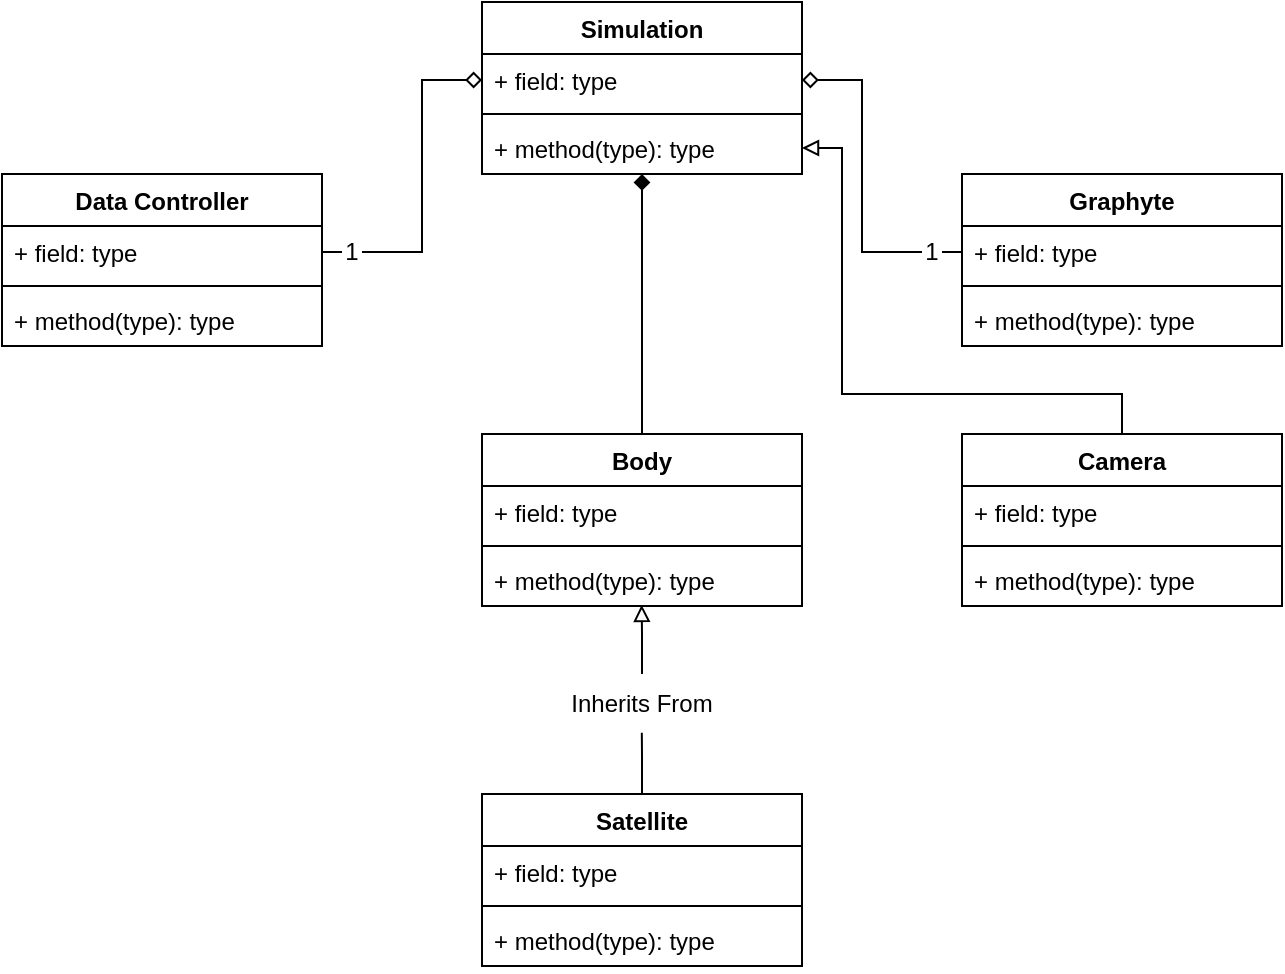 <mxfile version="20.8.23" type="device"><diagram name="Page-1" id="oBfpZdtGTjkemmjYT7Ot"><mxGraphModel dx="1400" dy="721" grid="1" gridSize="10" guides="1" tooltips="1" connect="1" arrows="1" fold="1" page="1" pageScale="1" pageWidth="827" pageHeight="1169" math="0" shadow="0"><root><mxCell id="0"/><mxCell id="1" parent="0"/><mxCell id="GvXqbzBA99INUB9rZDWq-34" style="edgeStyle=orthogonalEdgeStyle;rounded=0;orthogonalLoop=1;jettySize=auto;html=1;entryX=0.5;entryY=0;entryDx=0;entryDy=0;endArrow=none;endFill=0;startArrow=diamond;startFill=1;" edge="1" parent="1" source="GvXqbzBA99INUB9rZDWq-1" target="GvXqbzBA99INUB9rZDWq-5"><mxGeometry relative="1" as="geometry"/></mxCell><mxCell id="GvXqbzBA99INUB9rZDWq-1" value="Simulation" style="swimlane;fontStyle=1;align=center;verticalAlign=top;childLayout=stackLayout;horizontal=1;startSize=26;horizontalStack=0;resizeParent=1;resizeParentMax=0;resizeLast=0;collapsible=1;marginBottom=0;" vertex="1" parent="1"><mxGeometry x="320" y="154" width="160" height="86" as="geometry"/></mxCell><mxCell id="GvXqbzBA99INUB9rZDWq-2" value="+ field: type" style="text;strokeColor=none;fillColor=none;align=left;verticalAlign=top;spacingLeft=4;spacingRight=4;overflow=hidden;rotatable=0;points=[[0,0.5],[1,0.5]];portConstraint=eastwest;" vertex="1" parent="GvXqbzBA99INUB9rZDWq-1"><mxGeometry y="26" width="160" height="26" as="geometry"/></mxCell><mxCell id="GvXqbzBA99INUB9rZDWq-3" value="" style="line;strokeWidth=1;fillColor=none;align=left;verticalAlign=middle;spacingTop=-1;spacingLeft=3;spacingRight=3;rotatable=0;labelPosition=right;points=[];portConstraint=eastwest;strokeColor=inherit;" vertex="1" parent="GvXqbzBA99INUB9rZDWq-1"><mxGeometry y="52" width="160" height="8" as="geometry"/></mxCell><mxCell id="GvXqbzBA99INUB9rZDWq-4" value="+ method(type): type" style="text;strokeColor=none;fillColor=none;align=left;verticalAlign=top;spacingLeft=4;spacingRight=4;overflow=hidden;rotatable=0;points=[[0,0.5],[1,0.5]];portConstraint=eastwest;" vertex="1" parent="GvXqbzBA99INUB9rZDWq-1"><mxGeometry y="60" width="160" height="26" as="geometry"/></mxCell><mxCell id="GvXqbzBA99INUB9rZDWq-5" value="Body" style="swimlane;fontStyle=1;align=center;verticalAlign=top;childLayout=stackLayout;horizontal=1;startSize=26;horizontalStack=0;resizeParent=1;resizeParentMax=0;resizeLast=0;collapsible=1;marginBottom=0;" vertex="1" parent="1"><mxGeometry x="320" y="370" width="160" height="86" as="geometry"/></mxCell><mxCell id="GvXqbzBA99INUB9rZDWq-6" value="+ field: type" style="text;strokeColor=none;fillColor=none;align=left;verticalAlign=top;spacingLeft=4;spacingRight=4;overflow=hidden;rotatable=0;points=[[0,0.5],[1,0.5]];portConstraint=eastwest;" vertex="1" parent="GvXqbzBA99INUB9rZDWq-5"><mxGeometry y="26" width="160" height="26" as="geometry"/></mxCell><mxCell id="GvXqbzBA99INUB9rZDWq-7" value="" style="line;strokeWidth=1;fillColor=none;align=left;verticalAlign=middle;spacingTop=-1;spacingLeft=3;spacingRight=3;rotatable=0;labelPosition=right;points=[];portConstraint=eastwest;strokeColor=inherit;" vertex="1" parent="GvXqbzBA99INUB9rZDWq-5"><mxGeometry y="52" width="160" height="8" as="geometry"/></mxCell><mxCell id="GvXqbzBA99INUB9rZDWq-8" value="+ method(type): type" style="text;strokeColor=none;fillColor=none;align=left;verticalAlign=top;spacingLeft=4;spacingRight=4;overflow=hidden;rotatable=0;points=[[0,0.5],[1,0.5]];portConstraint=eastwest;" vertex="1" parent="GvXqbzBA99INUB9rZDWq-5"><mxGeometry y="60" width="160" height="26" as="geometry"/></mxCell><mxCell id="GvXqbzBA99INUB9rZDWq-36" style="edgeStyle=orthogonalEdgeStyle;rounded=0;orthogonalLoop=1;jettySize=auto;html=1;entryX=0.499;entryY=0.978;entryDx=0;entryDy=0;entryPerimeter=0;startArrow=none;startFill=0;endArrow=block;endFill=0;" edge="1" parent="1" source="GvXqbzBA99INUB9rZDWq-37" target="GvXqbzBA99INUB9rZDWq-8"><mxGeometry relative="1" as="geometry"/></mxCell><mxCell id="GvXqbzBA99INUB9rZDWq-9" value="Satellite" style="swimlane;fontStyle=1;align=center;verticalAlign=top;childLayout=stackLayout;horizontal=1;startSize=26;horizontalStack=0;resizeParent=1;resizeParentMax=0;resizeLast=0;collapsible=1;marginBottom=0;" vertex="1" parent="1"><mxGeometry x="320" y="550" width="160" height="86" as="geometry"/></mxCell><mxCell id="GvXqbzBA99INUB9rZDWq-10" value="+ field: type" style="text;strokeColor=none;fillColor=none;align=left;verticalAlign=top;spacingLeft=4;spacingRight=4;overflow=hidden;rotatable=0;points=[[0,0.5],[1,0.5]];portConstraint=eastwest;" vertex="1" parent="GvXqbzBA99INUB9rZDWq-9"><mxGeometry y="26" width="160" height="26" as="geometry"/></mxCell><mxCell id="GvXqbzBA99INUB9rZDWq-11" value="" style="line;strokeWidth=1;fillColor=none;align=left;verticalAlign=middle;spacingTop=-1;spacingLeft=3;spacingRight=3;rotatable=0;labelPosition=right;points=[];portConstraint=eastwest;strokeColor=inherit;" vertex="1" parent="GvXqbzBA99INUB9rZDWq-9"><mxGeometry y="52" width="160" height="8" as="geometry"/></mxCell><mxCell id="GvXqbzBA99INUB9rZDWq-12" value="+ method(type): type" style="text;strokeColor=none;fillColor=none;align=left;verticalAlign=top;spacingLeft=4;spacingRight=4;overflow=hidden;rotatable=0;points=[[0,0.5],[1,0.5]];portConstraint=eastwest;" vertex="1" parent="GvXqbzBA99INUB9rZDWq-9"><mxGeometry y="60" width="160" height="26" as="geometry"/></mxCell><mxCell id="GvXqbzBA99INUB9rZDWq-13" value="Graphyte" style="swimlane;fontStyle=1;align=center;verticalAlign=top;childLayout=stackLayout;horizontal=1;startSize=26;horizontalStack=0;resizeParent=1;resizeParentMax=0;resizeLast=0;collapsible=1;marginBottom=0;" vertex="1" parent="1"><mxGeometry x="560" y="240" width="160" height="86" as="geometry"/></mxCell><mxCell id="GvXqbzBA99INUB9rZDWq-14" value="+ field: type" style="text;strokeColor=none;fillColor=none;align=left;verticalAlign=top;spacingLeft=4;spacingRight=4;overflow=hidden;rotatable=0;points=[[0,0.5],[1,0.5]];portConstraint=eastwest;" vertex="1" parent="GvXqbzBA99INUB9rZDWq-13"><mxGeometry y="26" width="160" height="26" as="geometry"/></mxCell><mxCell id="GvXqbzBA99INUB9rZDWq-15" value="" style="line;strokeWidth=1;fillColor=none;align=left;verticalAlign=middle;spacingTop=-1;spacingLeft=3;spacingRight=3;rotatable=0;labelPosition=right;points=[];portConstraint=eastwest;strokeColor=inherit;" vertex="1" parent="GvXqbzBA99INUB9rZDWq-13"><mxGeometry y="52" width="160" height="8" as="geometry"/></mxCell><mxCell id="GvXqbzBA99INUB9rZDWq-16" value="+ method(type): type" style="text;strokeColor=none;fillColor=none;align=left;verticalAlign=top;spacingLeft=4;spacingRight=4;overflow=hidden;rotatable=0;points=[[0,0.5],[1,0.5]];portConstraint=eastwest;" vertex="1" parent="GvXqbzBA99INUB9rZDWq-13"><mxGeometry y="60" width="160" height="26" as="geometry"/></mxCell><mxCell id="GvXqbzBA99INUB9rZDWq-39" style="edgeStyle=orthogonalEdgeStyle;rounded=0;orthogonalLoop=1;jettySize=auto;html=1;entryX=1;entryY=0.5;entryDx=0;entryDy=0;startArrow=none;startFill=0;endArrow=block;endFill=0;exitX=0.5;exitY=0;exitDx=0;exitDy=0;" edge="1" parent="1" source="GvXqbzBA99INUB9rZDWq-17" target="GvXqbzBA99INUB9rZDWq-4"><mxGeometry relative="1" as="geometry"><mxPoint x="640" y="340" as="sourcePoint"/><Array as="points"><mxPoint x="640" y="350"/><mxPoint x="500" y="350"/><mxPoint x="500" y="227"/></Array></mxGeometry></mxCell><mxCell id="GvXqbzBA99INUB9rZDWq-17" value="Camera" style="swimlane;fontStyle=1;align=center;verticalAlign=top;childLayout=stackLayout;horizontal=1;startSize=26;horizontalStack=0;resizeParent=1;resizeParentMax=0;resizeLast=0;collapsible=1;marginBottom=0;" vertex="1" parent="1"><mxGeometry x="560" y="370" width="160" height="86" as="geometry"/></mxCell><mxCell id="GvXqbzBA99INUB9rZDWq-18" value="+ field: type" style="text;strokeColor=none;fillColor=none;align=left;verticalAlign=top;spacingLeft=4;spacingRight=4;overflow=hidden;rotatable=0;points=[[0,0.5],[1,0.5]];portConstraint=eastwest;" vertex="1" parent="GvXqbzBA99INUB9rZDWq-17"><mxGeometry y="26" width="160" height="26" as="geometry"/></mxCell><mxCell id="GvXqbzBA99INUB9rZDWq-19" value="" style="line;strokeWidth=1;fillColor=none;align=left;verticalAlign=middle;spacingTop=-1;spacingLeft=3;spacingRight=3;rotatable=0;labelPosition=right;points=[];portConstraint=eastwest;strokeColor=inherit;" vertex="1" parent="GvXqbzBA99INUB9rZDWq-17"><mxGeometry y="52" width="160" height="8" as="geometry"/></mxCell><mxCell id="GvXqbzBA99INUB9rZDWq-20" value="+ method(type): type" style="text;strokeColor=none;fillColor=none;align=left;verticalAlign=top;spacingLeft=4;spacingRight=4;overflow=hidden;rotatable=0;points=[[0,0.5],[1,0.5]];portConstraint=eastwest;" vertex="1" parent="GvXqbzBA99INUB9rZDWq-17"><mxGeometry y="60" width="160" height="26" as="geometry"/></mxCell><mxCell id="GvXqbzBA99INUB9rZDWq-21" value="Data Controller" style="swimlane;fontStyle=1;align=center;verticalAlign=top;childLayout=stackLayout;horizontal=1;startSize=26;horizontalStack=0;resizeParent=1;resizeParentMax=0;resizeLast=0;collapsible=1;marginBottom=0;" vertex="1" parent="1"><mxGeometry x="80" y="240" width="160" height="86" as="geometry"/></mxCell><mxCell id="GvXqbzBA99INUB9rZDWq-22" value="+ field: type" style="text;strokeColor=none;fillColor=none;align=left;verticalAlign=top;spacingLeft=4;spacingRight=4;overflow=hidden;rotatable=0;points=[[0,0.5],[1,0.5]];portConstraint=eastwest;" vertex="1" parent="GvXqbzBA99INUB9rZDWq-21"><mxGeometry y="26" width="160" height="26" as="geometry"/></mxCell><mxCell id="GvXqbzBA99INUB9rZDWq-23" value="" style="line;strokeWidth=1;fillColor=none;align=left;verticalAlign=middle;spacingTop=-1;spacingLeft=3;spacingRight=3;rotatable=0;labelPosition=right;points=[];portConstraint=eastwest;strokeColor=inherit;" vertex="1" parent="GvXqbzBA99INUB9rZDWq-21"><mxGeometry y="52" width="160" height="8" as="geometry"/></mxCell><mxCell id="GvXqbzBA99INUB9rZDWq-24" value="+ method(type): type" style="text;strokeColor=none;fillColor=none;align=left;verticalAlign=top;spacingLeft=4;spacingRight=4;overflow=hidden;rotatable=0;points=[[0,0.5],[1,0.5]];portConstraint=eastwest;" vertex="1" parent="GvXqbzBA99INUB9rZDWq-21"><mxGeometry y="60" width="160" height="26" as="geometry"/></mxCell><mxCell id="GvXqbzBA99INUB9rZDWq-25" style="edgeStyle=orthogonalEdgeStyle;rounded=0;orthogonalLoop=1;jettySize=auto;html=1;exitX=1;exitY=0.5;exitDx=0;exitDy=0;entryX=0;entryY=0.5;entryDx=0;entryDy=0;endArrow=diamond;endFill=0;startArrow=none;" edge="1" parent="1" source="GvXqbzBA99INUB9rZDWq-28" target="GvXqbzBA99INUB9rZDWq-2"><mxGeometry relative="1" as="geometry"/></mxCell><mxCell id="GvXqbzBA99INUB9rZDWq-27" value="" style="edgeStyle=orthogonalEdgeStyle;rounded=0;orthogonalLoop=1;jettySize=auto;html=1;exitX=1;exitY=0.5;exitDx=0;exitDy=0;entryX=0;entryY=0.5;entryDx=0;entryDy=0;endArrow=none;endFill=0;" edge="1" parent="1" source="GvXqbzBA99INUB9rZDWq-22" target="GvXqbzBA99INUB9rZDWq-28"><mxGeometry relative="1" as="geometry"><mxPoint x="240" y="279" as="sourcePoint"/><mxPoint x="320" y="279" as="targetPoint"/></mxGeometry></mxCell><mxCell id="GvXqbzBA99INUB9rZDWq-28" value="1" style="text;html=1;strokeColor=none;fillColor=none;align=center;verticalAlign=middle;whiteSpace=wrap;rounded=0;" vertex="1" parent="1"><mxGeometry x="250" y="264" width="10" height="30" as="geometry"/></mxCell><mxCell id="GvXqbzBA99INUB9rZDWq-30" style="edgeStyle=orthogonalEdgeStyle;rounded=0;orthogonalLoop=1;jettySize=auto;html=1;exitX=0;exitY=0.5;exitDx=0;exitDy=0;entryX=1;entryY=0.5;entryDx=0;entryDy=0;endArrow=diamond;endFill=0;startArrow=none;" edge="1" parent="1" source="GvXqbzBA99INUB9rZDWq-31" target="GvXqbzBA99INUB9rZDWq-2"><mxGeometry relative="1" as="geometry"/></mxCell><mxCell id="GvXqbzBA99INUB9rZDWq-32" value="" style="edgeStyle=orthogonalEdgeStyle;rounded=0;orthogonalLoop=1;jettySize=auto;html=1;exitX=0;exitY=0.5;exitDx=0;exitDy=0;entryX=1;entryY=0.5;entryDx=0;entryDy=0;endArrow=none;endFill=0;" edge="1" parent="1" source="GvXqbzBA99INUB9rZDWq-14" target="GvXqbzBA99INUB9rZDWq-31"><mxGeometry relative="1" as="geometry"><mxPoint x="560" y="279" as="sourcePoint"/><mxPoint x="480" y="279" as="targetPoint"/></mxGeometry></mxCell><mxCell id="GvXqbzBA99INUB9rZDWq-31" value="1" style="text;html=1;strokeColor=none;fillColor=none;align=center;verticalAlign=middle;whiteSpace=wrap;rounded=0;" vertex="1" parent="1"><mxGeometry x="540" y="264" width="10" height="30" as="geometry"/></mxCell><mxCell id="GvXqbzBA99INUB9rZDWq-38" value="" style="edgeStyle=orthogonalEdgeStyle;rounded=0;orthogonalLoop=1;jettySize=auto;html=1;entryX=0.499;entryY=0.978;entryDx=0;entryDy=0;entryPerimeter=0;startArrow=none;startFill=0;endArrow=none;endFill=0;" edge="1" parent="1" source="GvXqbzBA99INUB9rZDWq-9" target="GvXqbzBA99INUB9rZDWq-37"><mxGeometry relative="1" as="geometry"><mxPoint x="400" y="560" as="sourcePoint"/><mxPoint x="400" y="455" as="targetPoint"/></mxGeometry></mxCell><mxCell id="GvXqbzBA99INUB9rZDWq-37" value="Inherits From" style="text;html=1;strokeColor=none;fillColor=none;align=center;verticalAlign=middle;whiteSpace=wrap;rounded=0;" vertex="1" parent="1"><mxGeometry x="355" y="490" width="90" height="30" as="geometry"/></mxCell></root></mxGraphModel></diagram></mxfile>